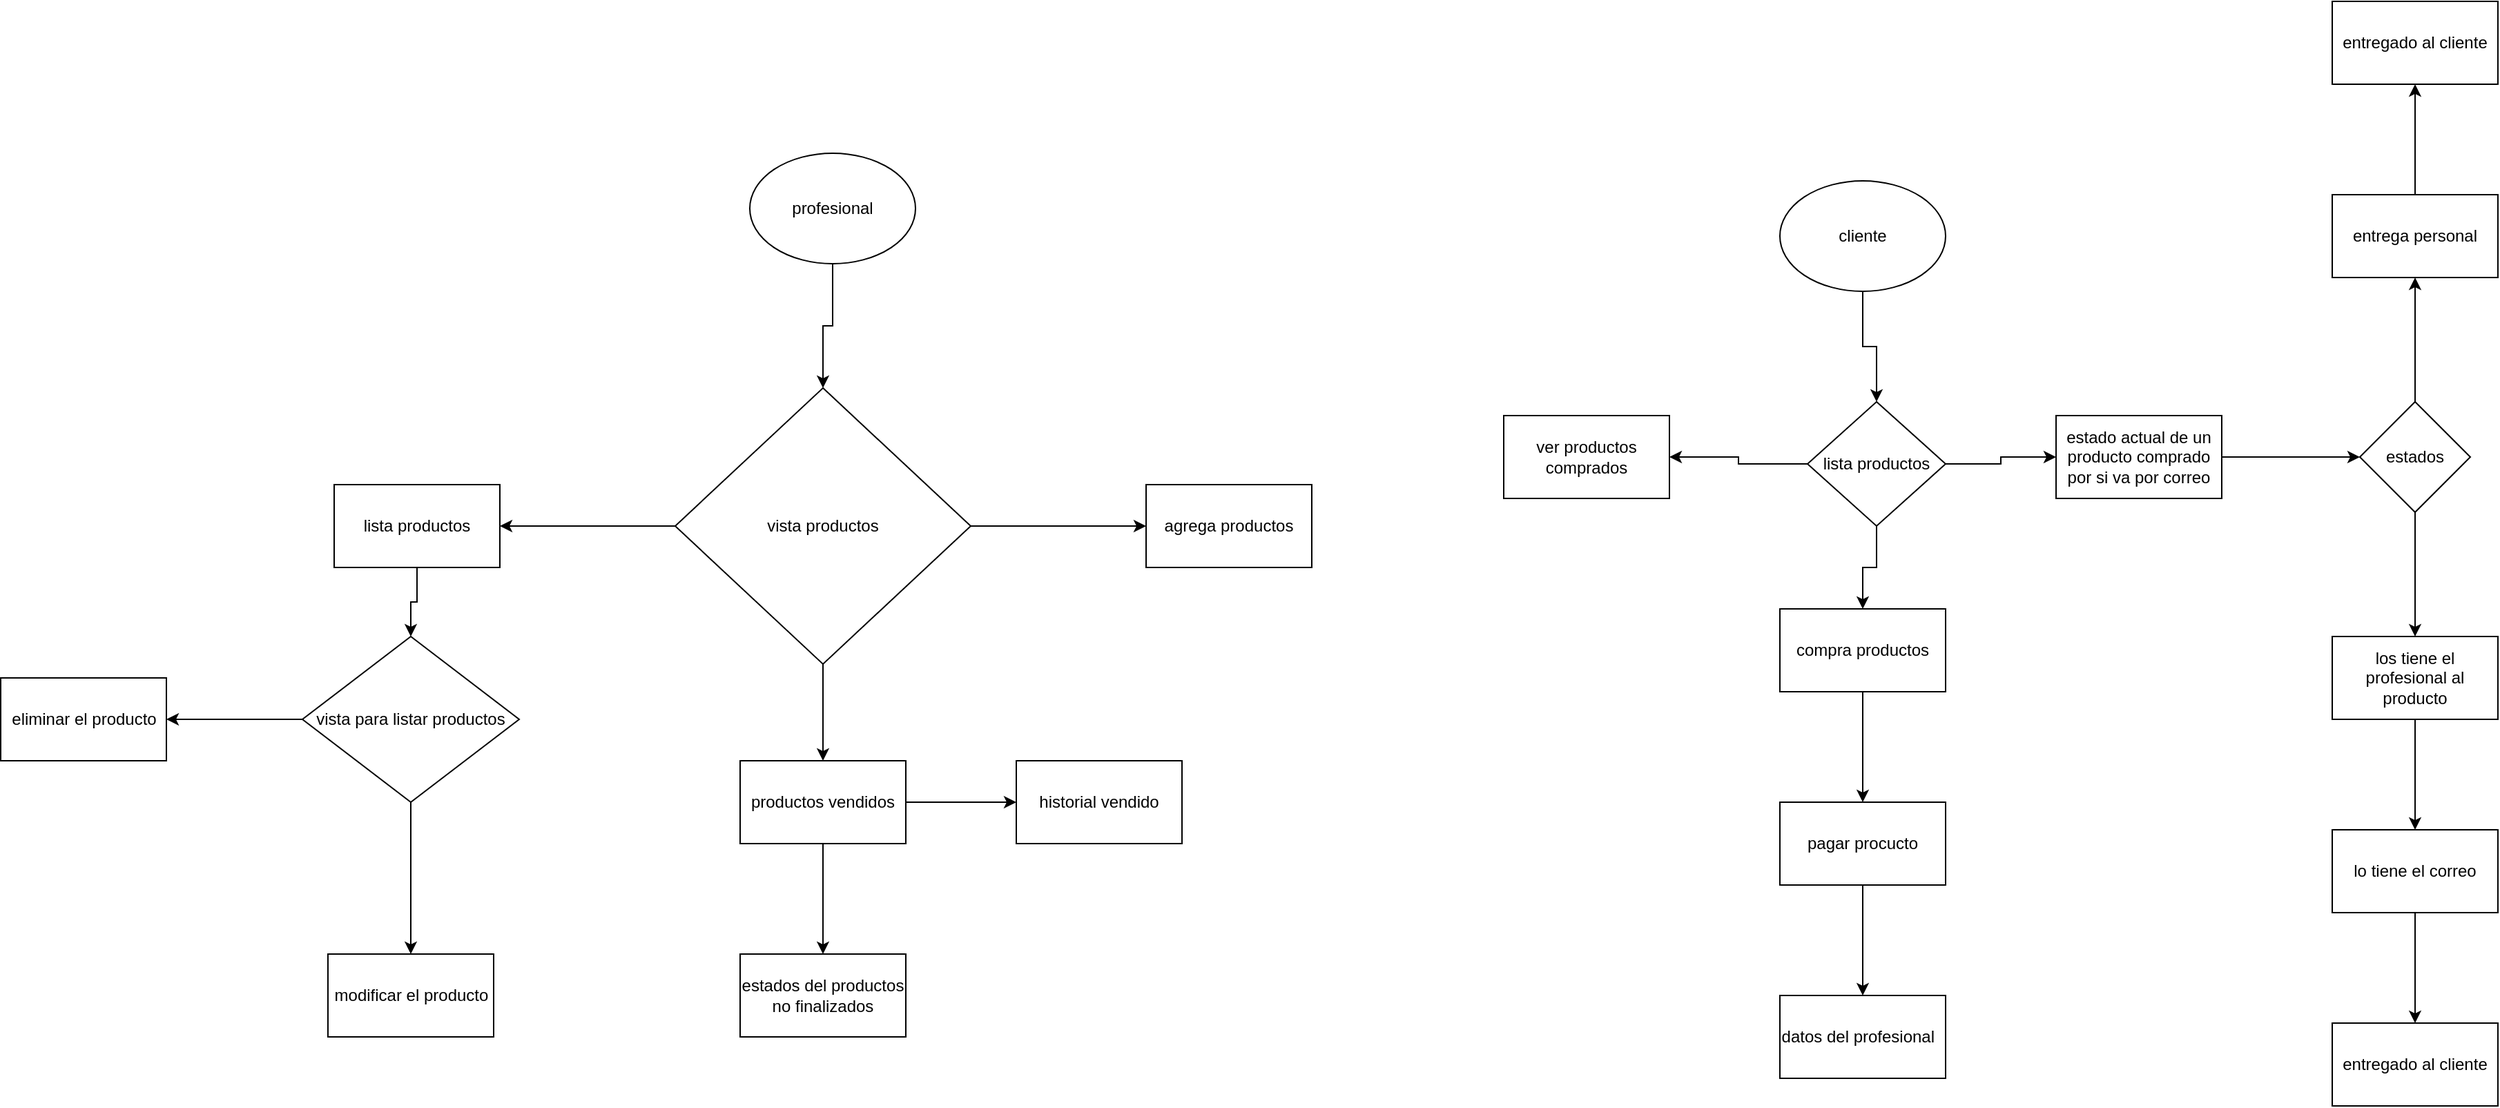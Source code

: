 <mxfile version="24.0.0" type="device">
  <diagram name="Página-1" id="tV_ZtVYc7BJA9rVRPg5C">
    <mxGraphModel dx="1659" dy="1642" grid="1" gridSize="10" guides="1" tooltips="1" connect="1" arrows="1" fold="1" page="1" pageScale="1" pageWidth="827" pageHeight="1169" math="0" shadow="0">
      <root>
        <mxCell id="0" />
        <mxCell id="1" parent="0" />
        <mxCell id="PjlAh_y-exmCygke2_MF-4" value="" style="edgeStyle=orthogonalEdgeStyle;rounded=0;orthogonalLoop=1;jettySize=auto;html=1;" edge="1" parent="1" source="PjlAh_y-exmCygke2_MF-2" target="PjlAh_y-exmCygke2_MF-3">
          <mxGeometry relative="1" as="geometry" />
        </mxCell>
        <mxCell id="PjlAh_y-exmCygke2_MF-2" value="profesional" style="ellipse;whiteSpace=wrap;html=1;" vertex="1" parent="1">
          <mxGeometry x="354" y="60" width="120" height="80" as="geometry" />
        </mxCell>
        <mxCell id="PjlAh_y-exmCygke2_MF-6" value="" style="edgeStyle=orthogonalEdgeStyle;rounded=0;orthogonalLoop=1;jettySize=auto;html=1;" edge="1" parent="1" source="PjlAh_y-exmCygke2_MF-3" target="PjlAh_y-exmCygke2_MF-5">
          <mxGeometry relative="1" as="geometry" />
        </mxCell>
        <mxCell id="PjlAh_y-exmCygke2_MF-8" value="" style="edgeStyle=orthogonalEdgeStyle;rounded=0;orthogonalLoop=1;jettySize=auto;html=1;" edge="1" parent="1" source="PjlAh_y-exmCygke2_MF-3" target="PjlAh_y-exmCygke2_MF-7">
          <mxGeometry relative="1" as="geometry" />
        </mxCell>
        <mxCell id="PjlAh_y-exmCygke2_MF-16" value="" style="edgeStyle=orthogonalEdgeStyle;rounded=0;orthogonalLoop=1;jettySize=auto;html=1;" edge="1" parent="1" source="PjlAh_y-exmCygke2_MF-3" target="PjlAh_y-exmCygke2_MF-15">
          <mxGeometry relative="1" as="geometry" />
        </mxCell>
        <mxCell id="PjlAh_y-exmCygke2_MF-3" value="vista productos" style="rhombus;whiteSpace=wrap;html=1;" vertex="1" parent="1">
          <mxGeometry x="300" y="230" width="214" height="200" as="geometry" />
        </mxCell>
        <mxCell id="PjlAh_y-exmCygke2_MF-5" value="agrega productos" style="whiteSpace=wrap;html=1;" vertex="1" parent="1">
          <mxGeometry x="641" y="300" width="120" height="60" as="geometry" />
        </mxCell>
        <mxCell id="PjlAh_y-exmCygke2_MF-10" value="" style="edgeStyle=orthogonalEdgeStyle;rounded=0;orthogonalLoop=1;jettySize=auto;html=1;" edge="1" parent="1" source="PjlAh_y-exmCygke2_MF-7" target="PjlAh_y-exmCygke2_MF-9">
          <mxGeometry relative="1" as="geometry" />
        </mxCell>
        <mxCell id="PjlAh_y-exmCygke2_MF-7" value="lista productos" style="whiteSpace=wrap;html=1;" vertex="1" parent="1">
          <mxGeometry x="53" y="300" width="120" height="60" as="geometry" />
        </mxCell>
        <mxCell id="PjlAh_y-exmCygke2_MF-12" value="" style="edgeStyle=orthogonalEdgeStyle;rounded=0;orthogonalLoop=1;jettySize=auto;html=1;" edge="1" parent="1" source="PjlAh_y-exmCygke2_MF-9" target="PjlAh_y-exmCygke2_MF-11">
          <mxGeometry relative="1" as="geometry" />
        </mxCell>
        <mxCell id="PjlAh_y-exmCygke2_MF-14" value="" style="edgeStyle=orthogonalEdgeStyle;rounded=0;orthogonalLoop=1;jettySize=auto;html=1;" edge="1" parent="1" source="PjlAh_y-exmCygke2_MF-9" target="PjlAh_y-exmCygke2_MF-13">
          <mxGeometry relative="1" as="geometry" />
        </mxCell>
        <mxCell id="PjlAh_y-exmCygke2_MF-9" value="vista para listar productos" style="rhombus;whiteSpace=wrap;html=1;" vertex="1" parent="1">
          <mxGeometry x="30" y="410" width="157" height="120" as="geometry" />
        </mxCell>
        <mxCell id="PjlAh_y-exmCygke2_MF-11" value="modificar el producto" style="whiteSpace=wrap;html=1;" vertex="1" parent="1">
          <mxGeometry x="48.5" y="640" width="120" height="60" as="geometry" />
        </mxCell>
        <mxCell id="PjlAh_y-exmCygke2_MF-13" value="eliminar el producto" style="whiteSpace=wrap;html=1;" vertex="1" parent="1">
          <mxGeometry x="-188.5" y="440" width="120" height="60" as="geometry" />
        </mxCell>
        <mxCell id="PjlAh_y-exmCygke2_MF-48" value="" style="edgeStyle=orthogonalEdgeStyle;rounded=0;orthogonalLoop=1;jettySize=auto;html=1;" edge="1" parent="1" source="PjlAh_y-exmCygke2_MF-15" target="PjlAh_y-exmCygke2_MF-47">
          <mxGeometry relative="1" as="geometry" />
        </mxCell>
        <mxCell id="PjlAh_y-exmCygke2_MF-50" value="" style="edgeStyle=orthogonalEdgeStyle;rounded=0;orthogonalLoop=1;jettySize=auto;html=1;" edge="1" parent="1" source="PjlAh_y-exmCygke2_MF-15" target="PjlAh_y-exmCygke2_MF-49">
          <mxGeometry relative="1" as="geometry" />
        </mxCell>
        <mxCell id="PjlAh_y-exmCygke2_MF-15" value="productos vendidos" style="whiteSpace=wrap;html=1;" vertex="1" parent="1">
          <mxGeometry x="347" y="500" width="120" height="60" as="geometry" />
        </mxCell>
        <mxCell id="PjlAh_y-exmCygke2_MF-30" value="" style="edgeStyle=orthogonalEdgeStyle;rounded=0;orthogonalLoop=1;jettySize=auto;html=1;" edge="1" parent="1" source="PjlAh_y-exmCygke2_MF-17" target="PjlAh_y-exmCygke2_MF-29">
          <mxGeometry relative="1" as="geometry" />
        </mxCell>
        <mxCell id="PjlAh_y-exmCygke2_MF-17" value="cliente" style="ellipse;whiteSpace=wrap;html=1;" vertex="1" parent="1">
          <mxGeometry x="1100" y="80" width="120" height="80" as="geometry" />
        </mxCell>
        <mxCell id="PjlAh_y-exmCygke2_MF-21" value="" style="edgeStyle=orthogonalEdgeStyle;rounded=0;orthogonalLoop=1;jettySize=auto;html=1;exitX=0.5;exitY=1;exitDx=0;exitDy=0;" edge="1" parent="1" source="PjlAh_y-exmCygke2_MF-29" target="PjlAh_y-exmCygke2_MF-20">
          <mxGeometry relative="1" as="geometry">
            <mxPoint x="1160" y="310" as="sourcePoint" />
          </mxGeometry>
        </mxCell>
        <mxCell id="PjlAh_y-exmCygke2_MF-23" value="" style="edgeStyle=orthogonalEdgeStyle;rounded=0;orthogonalLoop=1;jettySize=auto;html=1;" edge="1" parent="1" source="PjlAh_y-exmCygke2_MF-29" target="PjlAh_y-exmCygke2_MF-22">
          <mxGeometry relative="1" as="geometry">
            <mxPoint x="1100" y="280" as="sourcePoint" />
          </mxGeometry>
        </mxCell>
        <mxCell id="PjlAh_y-exmCygke2_MF-27" value="" style="edgeStyle=orthogonalEdgeStyle;rounded=0;orthogonalLoop=1;jettySize=auto;html=1;exitX=1;exitY=0.5;exitDx=0;exitDy=0;" edge="1" parent="1" source="PjlAh_y-exmCygke2_MF-29" target="PjlAh_y-exmCygke2_MF-26">
          <mxGeometry relative="1" as="geometry">
            <mxPoint x="1220" y="280" as="sourcePoint" />
          </mxGeometry>
        </mxCell>
        <mxCell id="PjlAh_y-exmCygke2_MF-25" value="" style="edgeStyle=orthogonalEdgeStyle;rounded=0;orthogonalLoop=1;jettySize=auto;html=1;" edge="1" parent="1" source="PjlAh_y-exmCygke2_MF-20" target="PjlAh_y-exmCygke2_MF-24">
          <mxGeometry relative="1" as="geometry" />
        </mxCell>
        <mxCell id="PjlAh_y-exmCygke2_MF-20" value="compra productos" style="whiteSpace=wrap;html=1;" vertex="1" parent="1">
          <mxGeometry x="1100" y="390" width="120" height="60" as="geometry" />
        </mxCell>
        <mxCell id="PjlAh_y-exmCygke2_MF-22" value="ver productos comprados" style="whiteSpace=wrap;html=1;" vertex="1" parent="1">
          <mxGeometry x="900" y="250" width="120" height="60" as="geometry" />
        </mxCell>
        <mxCell id="PjlAh_y-exmCygke2_MF-32" value="" style="edgeStyle=orthogonalEdgeStyle;rounded=0;orthogonalLoop=1;jettySize=auto;html=1;" edge="1" parent="1" source="PjlAh_y-exmCygke2_MF-24" target="PjlAh_y-exmCygke2_MF-31">
          <mxGeometry relative="1" as="geometry" />
        </mxCell>
        <mxCell id="PjlAh_y-exmCygke2_MF-24" value="pagar procucto" style="whiteSpace=wrap;html=1;" vertex="1" parent="1">
          <mxGeometry x="1100" y="530" width="120" height="60" as="geometry" />
        </mxCell>
        <mxCell id="PjlAh_y-exmCygke2_MF-36" value="" style="edgeStyle=orthogonalEdgeStyle;rounded=0;orthogonalLoop=1;jettySize=auto;html=1;" edge="1" parent="1" source="PjlAh_y-exmCygke2_MF-26" target="PjlAh_y-exmCygke2_MF-35">
          <mxGeometry relative="1" as="geometry" />
        </mxCell>
        <mxCell id="PjlAh_y-exmCygke2_MF-26" value="estado actual de un producto comprado por si va por correo" style="whiteSpace=wrap;html=1;" vertex="1" parent="1">
          <mxGeometry x="1300" y="250" width="120" height="60" as="geometry" />
        </mxCell>
        <mxCell id="PjlAh_y-exmCygke2_MF-29" value="lista productos" style="rhombus;whiteSpace=wrap;html=1;" vertex="1" parent="1">
          <mxGeometry x="1120" y="240" width="100" height="90" as="geometry" />
        </mxCell>
        <mxCell id="PjlAh_y-exmCygke2_MF-31" value="datos del profesional&amp;nbsp;&amp;nbsp;" style="whiteSpace=wrap;html=1;" vertex="1" parent="1">
          <mxGeometry x="1100" y="670" width="120" height="60" as="geometry" />
        </mxCell>
        <mxCell id="PjlAh_y-exmCygke2_MF-38" value="" style="edgeStyle=orthogonalEdgeStyle;rounded=0;orthogonalLoop=1;jettySize=auto;html=1;" edge="1" parent="1" source="PjlAh_y-exmCygke2_MF-35" target="PjlAh_y-exmCygke2_MF-37">
          <mxGeometry relative="1" as="geometry" />
        </mxCell>
        <mxCell id="PjlAh_y-exmCygke2_MF-44" value="" style="edgeStyle=orthogonalEdgeStyle;rounded=0;orthogonalLoop=1;jettySize=auto;html=1;" edge="1" parent="1" source="PjlAh_y-exmCygke2_MF-35" target="PjlAh_y-exmCygke2_MF-43">
          <mxGeometry relative="1" as="geometry" />
        </mxCell>
        <mxCell id="PjlAh_y-exmCygke2_MF-35" value="estados" style="rhombus;whiteSpace=wrap;html=1;" vertex="1" parent="1">
          <mxGeometry x="1520" y="240" width="80" height="80" as="geometry" />
        </mxCell>
        <mxCell id="PjlAh_y-exmCygke2_MF-40" value="" style="edgeStyle=orthogonalEdgeStyle;rounded=0;orthogonalLoop=1;jettySize=auto;html=1;" edge="1" parent="1" source="PjlAh_y-exmCygke2_MF-37" target="PjlAh_y-exmCygke2_MF-39">
          <mxGeometry relative="1" as="geometry" />
        </mxCell>
        <mxCell id="PjlAh_y-exmCygke2_MF-37" value="los tiene el profesional al producto" style="whiteSpace=wrap;html=1;" vertex="1" parent="1">
          <mxGeometry x="1500" y="410" width="120" height="60" as="geometry" />
        </mxCell>
        <mxCell id="PjlAh_y-exmCygke2_MF-42" value="" style="edgeStyle=orthogonalEdgeStyle;rounded=0;orthogonalLoop=1;jettySize=auto;html=1;" edge="1" parent="1" source="PjlAh_y-exmCygke2_MF-39" target="PjlAh_y-exmCygke2_MF-41">
          <mxGeometry relative="1" as="geometry" />
        </mxCell>
        <mxCell id="PjlAh_y-exmCygke2_MF-39" value="lo tiene el correo" style="whiteSpace=wrap;html=1;" vertex="1" parent="1">
          <mxGeometry x="1500" y="550" width="120" height="60" as="geometry" />
        </mxCell>
        <mxCell id="PjlAh_y-exmCygke2_MF-41" value="entregado al cliente" style="whiteSpace=wrap;html=1;" vertex="1" parent="1">
          <mxGeometry x="1500" y="690" width="120" height="60" as="geometry" />
        </mxCell>
        <mxCell id="PjlAh_y-exmCygke2_MF-46" value="" style="edgeStyle=orthogonalEdgeStyle;rounded=0;orthogonalLoop=1;jettySize=auto;html=1;" edge="1" parent="1" source="PjlAh_y-exmCygke2_MF-43" target="PjlAh_y-exmCygke2_MF-45">
          <mxGeometry relative="1" as="geometry" />
        </mxCell>
        <mxCell id="PjlAh_y-exmCygke2_MF-43" value="entrega personal" style="whiteSpace=wrap;html=1;" vertex="1" parent="1">
          <mxGeometry x="1500" y="90" width="120" height="60" as="geometry" />
        </mxCell>
        <mxCell id="PjlAh_y-exmCygke2_MF-45" value="entregado al cliente" style="whiteSpace=wrap;html=1;" vertex="1" parent="1">
          <mxGeometry x="1500" y="-50" width="120" height="60" as="geometry" />
        </mxCell>
        <mxCell id="PjlAh_y-exmCygke2_MF-47" value="estados del productos&lt;div&gt;no finalizados&lt;/div&gt;" style="whiteSpace=wrap;html=1;" vertex="1" parent="1">
          <mxGeometry x="347" y="640" width="120" height="60" as="geometry" />
        </mxCell>
        <mxCell id="PjlAh_y-exmCygke2_MF-49" value="historial vendido" style="whiteSpace=wrap;html=1;" vertex="1" parent="1">
          <mxGeometry x="547" y="500" width="120" height="60" as="geometry" />
        </mxCell>
      </root>
    </mxGraphModel>
  </diagram>
</mxfile>

